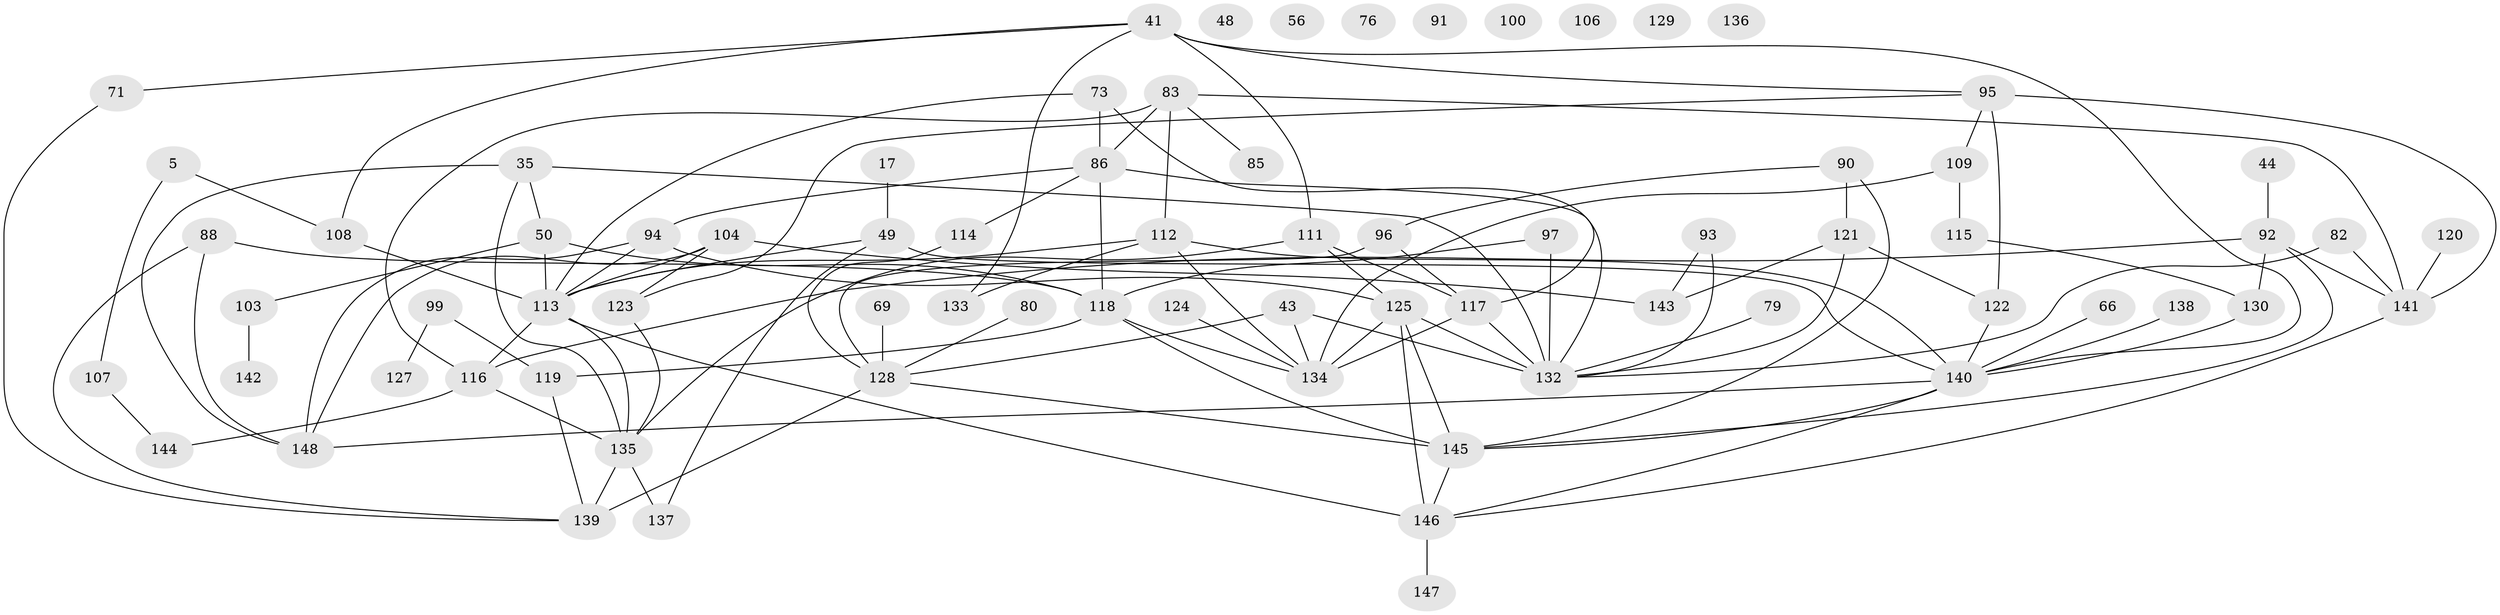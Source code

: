 // original degree distribution, {2: 0.2702702702702703, 3: 0.22972972972972974, 5: 0.07432432432432433, 4: 0.16891891891891891, 6: 0.0472972972972973, 1: 0.13513513513513514, 7: 0.02027027027027027, 0: 0.05405405405405406}
// Generated by graph-tools (version 1.1) at 2025/39/03/09/25 04:39:16]
// undirected, 74 vertices, 119 edges
graph export_dot {
graph [start="1"]
  node [color=gray90,style=filled];
  5;
  17;
  35 [super="+6"];
  41 [super="+39"];
  43;
  44;
  48;
  49 [super="+7"];
  50 [super="+26"];
  56;
  66;
  69;
  71;
  73;
  76;
  79;
  80;
  82 [super="+21"];
  83 [super="+40"];
  85;
  86 [super="+23"];
  88 [super="+36+77"];
  90 [super="+16"];
  91;
  92 [super="+62"];
  93;
  94;
  95;
  96;
  97;
  99;
  100;
  103;
  104 [super="+27"];
  106;
  107;
  108 [super="+54"];
  109 [super="+81"];
  111 [super="+64+65+60"];
  112 [super="+13"];
  113 [super="+102+10"];
  114;
  115;
  116 [super="+47"];
  117 [super="+59"];
  118 [super="+101"];
  119;
  120;
  121;
  122 [super="+98"];
  123 [super="+72"];
  124;
  125 [super="+24+38"];
  127;
  128 [super="+89+34"];
  129;
  130;
  132 [super="+126"];
  133;
  134 [super="+11"];
  135 [super="+63"];
  136;
  137 [super="+87"];
  138;
  139 [super="+25+110"];
  140 [super="+74+53"];
  141 [super="+131+51"];
  142;
  143 [super="+1"];
  144;
  145 [super="+105"];
  146 [super="+31+15+84"];
  147;
  148 [super="+45+57"];
  5 -- 107;
  5 -- 108;
  17 -- 49;
  35 -- 50;
  35 -- 135;
  35 -- 148;
  35 -- 132;
  41 -- 108 [weight=2];
  41 -- 111 [weight=2];
  41 -- 133;
  41 -- 71;
  41 -- 95;
  41 -- 140;
  43 -- 134;
  43 -- 128;
  43 -- 132;
  44 -- 92;
  49 -- 137;
  49 -- 113;
  49 -- 140 [weight=2];
  50 -- 103;
  50 -- 113;
  50 -- 118;
  66 -- 140;
  69 -- 128;
  71 -- 139;
  73 -- 86;
  73 -- 113;
  73 -- 117;
  79 -- 132;
  80 -- 128;
  82 -- 141;
  82 -- 132;
  83 -- 85;
  83 -- 116;
  83 -- 86;
  83 -- 112;
  83 -- 141;
  86 -- 94 [weight=2];
  86 -- 118 [weight=2];
  86 -- 114;
  86 -- 132;
  88 -- 118;
  88 -- 139;
  88 -- 148;
  90 -- 96;
  90 -- 121;
  90 -- 145;
  92 -- 141;
  92 -- 116;
  92 -- 130;
  92 -- 145;
  93 -- 132;
  93 -- 143;
  94 -- 125;
  94 -- 113;
  94 -- 148;
  95 -- 109;
  95 -- 122 [weight=2];
  95 -- 123;
  95 -- 141;
  96 -- 128;
  96 -- 117;
  97 -- 118;
  97 -- 132;
  99 -- 119;
  99 -- 127;
  103 -- 142;
  104 -- 113;
  104 -- 143;
  104 -- 148;
  104 -- 123;
  107 -- 144;
  108 -- 113 [weight=2];
  109 -- 115;
  109 -- 134;
  111 -- 135;
  111 -- 125;
  111 -- 117;
  112 -- 133;
  112 -- 134;
  112 -- 113;
  112 -- 140;
  113 -- 116;
  113 -- 135;
  113 -- 146 [weight=2];
  114 -- 128;
  115 -- 130;
  116 -- 144;
  116 -- 135;
  117 -- 134;
  117 -- 132;
  118 -- 134;
  118 -- 145;
  118 -- 119;
  119 -- 139;
  120 -- 141;
  121 -- 122;
  121 -- 132;
  121 -- 143;
  122 -- 140;
  123 -- 135;
  124 -- 134;
  125 -- 132 [weight=3];
  125 -- 146 [weight=2];
  125 -- 134 [weight=2];
  125 -- 145;
  128 -- 139 [weight=2];
  128 -- 145 [weight=2];
  130 -- 140;
  135 -- 139 [weight=2];
  135 -- 137 [weight=2];
  138 -- 140;
  140 -- 146 [weight=2];
  140 -- 148;
  140 -- 145;
  141 -- 146;
  145 -- 146;
  146 -- 147;
}
